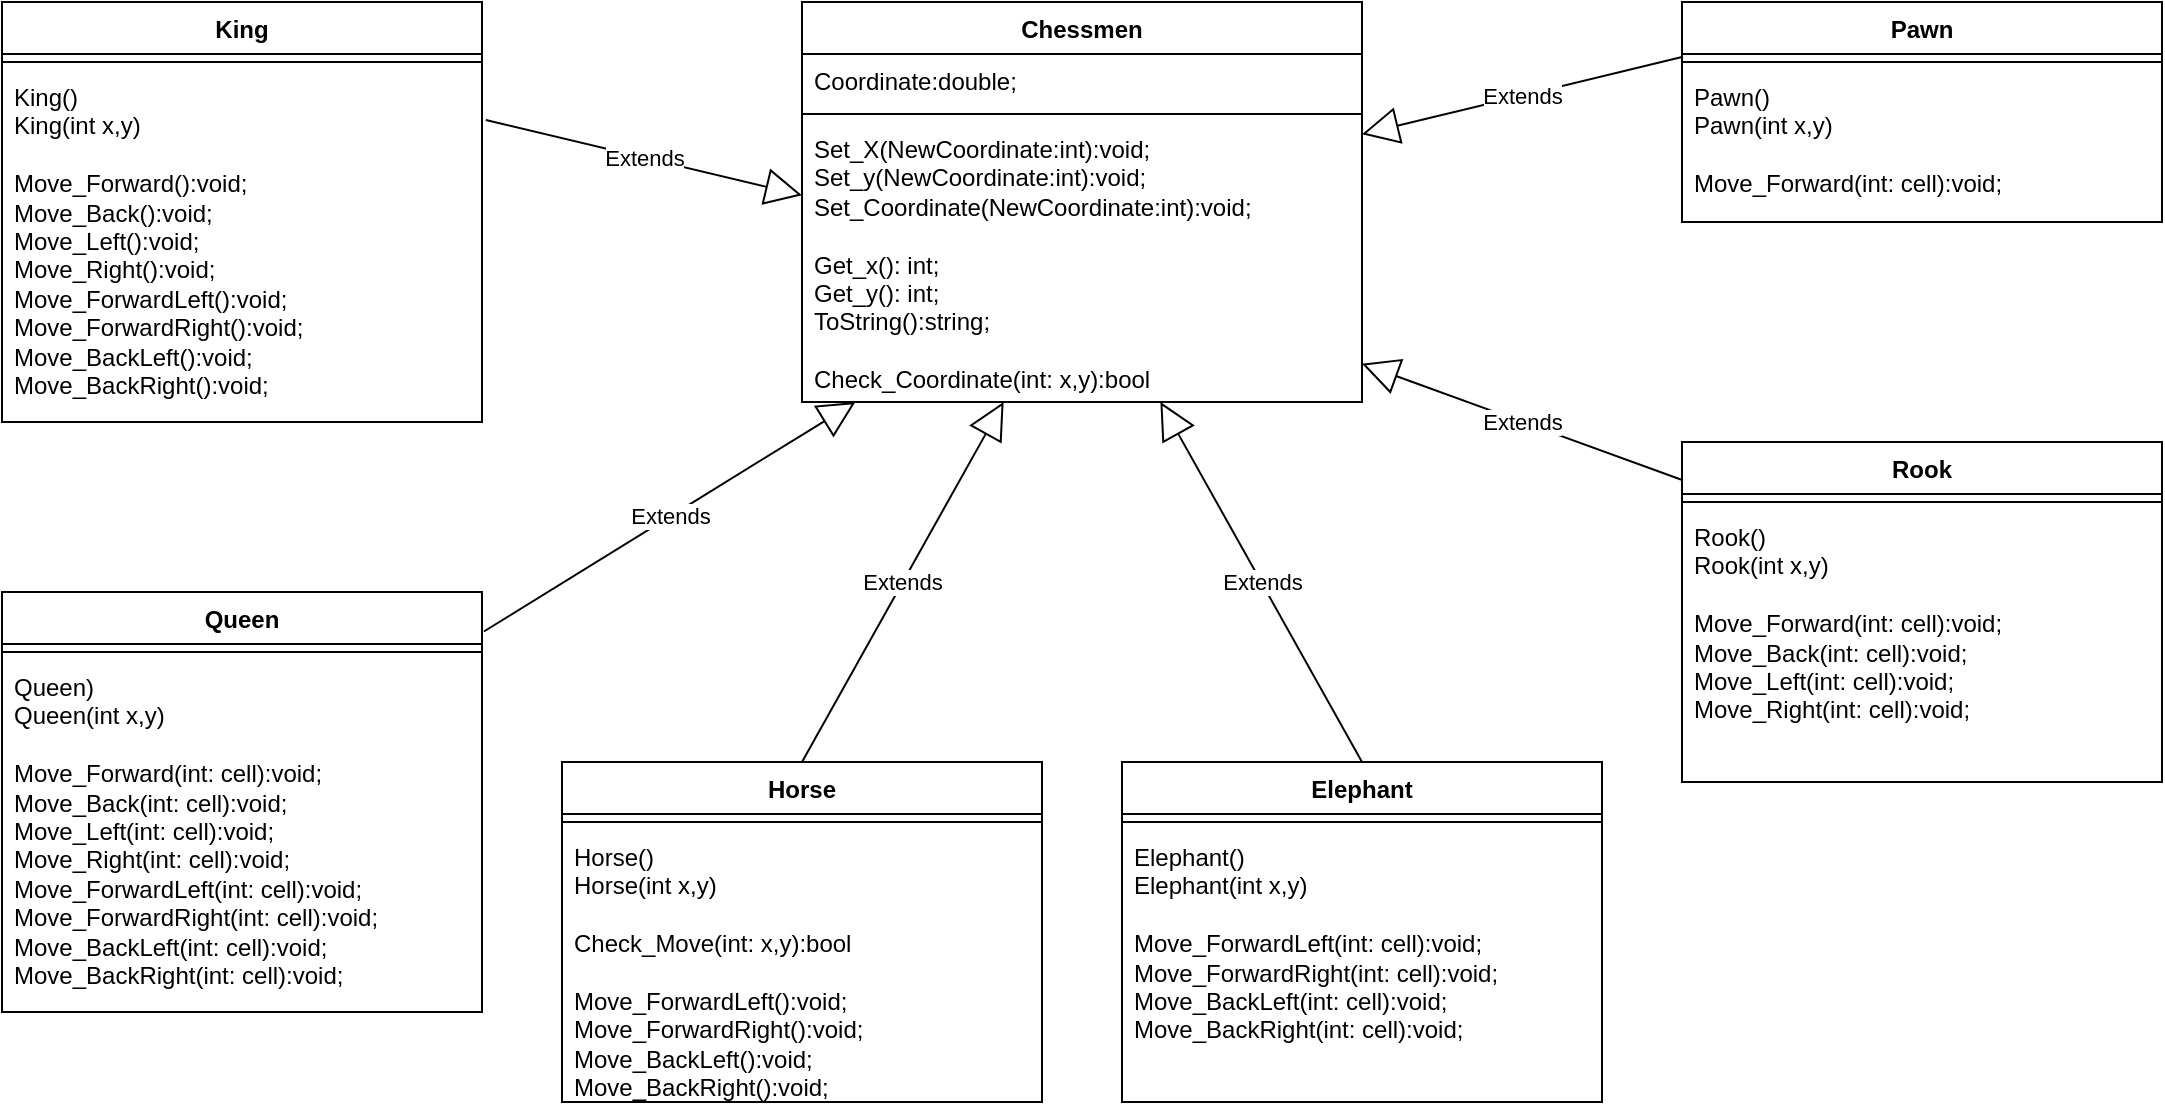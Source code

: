 <mxfile version="22.0.8" type="device">
  <diagram name="Страница — 1" id="WVSbEB8i4Y_fLz9Zii90">
    <mxGraphModel dx="2664" dy="938" grid="1" gridSize="10" guides="1" tooltips="1" connect="1" arrows="1" fold="1" page="1" pageScale="1" pageWidth="827" pageHeight="1169" math="0" shadow="0">
      <root>
        <mxCell id="0" />
        <mxCell id="1" parent="0" />
        <mxCell id="m9KkEGgkToxv_s98KBBh-5" value="Chessmen" style="swimlane;fontStyle=1;align=center;verticalAlign=top;childLayout=stackLayout;horizontal=1;startSize=26;horizontalStack=0;resizeParent=1;resizeParentMax=0;resizeLast=0;collapsible=1;marginBottom=0;whiteSpace=wrap;html=1;" vertex="1" parent="1">
          <mxGeometry x="160" y="290" width="280" height="200" as="geometry" />
        </mxCell>
        <mxCell id="m9KkEGgkToxv_s98KBBh-6" value="Coordinate:double;" style="text;strokeColor=none;fillColor=none;align=left;verticalAlign=top;spacingLeft=4;spacingRight=4;overflow=hidden;rotatable=0;points=[[0,0.5],[1,0.5]];portConstraint=eastwest;whiteSpace=wrap;html=1;" vertex="1" parent="m9KkEGgkToxv_s98KBBh-5">
          <mxGeometry y="26" width="280" height="26" as="geometry" />
        </mxCell>
        <mxCell id="m9KkEGgkToxv_s98KBBh-7" value="" style="line;strokeWidth=1;fillColor=none;align=left;verticalAlign=middle;spacingTop=-1;spacingLeft=3;spacingRight=3;rotatable=0;labelPosition=right;points=[];portConstraint=eastwest;strokeColor=inherit;" vertex="1" parent="m9KkEGgkToxv_s98KBBh-5">
          <mxGeometry y="52" width="280" height="8" as="geometry" />
        </mxCell>
        <mxCell id="m9KkEGgkToxv_s98KBBh-8" value="Set_X(NewCoordinate:int):void;&lt;br&gt;Set_y(NewCoordinate:int):void;&lt;br&gt;Set_Coordinate(NewCoordinate:int):void;&lt;br&gt;&lt;br&gt;Get_x(): int;&lt;br&gt;Get_y(): int;&amp;nbsp;&lt;br&gt;ToString():string;&lt;br&gt;&lt;br&gt;Check_Coordinate(int: x,y):bool" style="text;strokeColor=none;fillColor=none;align=left;verticalAlign=top;spacingLeft=4;spacingRight=4;overflow=hidden;rotatable=0;points=[[0,0.5],[1,0.5]];portConstraint=eastwest;whiteSpace=wrap;html=1;" vertex="1" parent="m9KkEGgkToxv_s98KBBh-5">
          <mxGeometry y="60" width="280" height="140" as="geometry" />
        </mxCell>
        <mxCell id="m9KkEGgkToxv_s98KBBh-12" value="Extends" style="endArrow=block;endSize=16;endFill=0;html=1;rounded=0;exitX=0;exitY=0.25;exitDx=0;exitDy=0;" edge="1" parent="1" source="m9KkEGgkToxv_s98KBBh-13" target="m9KkEGgkToxv_s98KBBh-5">
          <mxGeometry width="160" relative="1" as="geometry">
            <mxPoint x="490" y="350" as="sourcePoint" />
            <mxPoint x="600" y="370" as="targetPoint" />
          </mxGeometry>
        </mxCell>
        <mxCell id="m9KkEGgkToxv_s98KBBh-13" value="Pawn" style="swimlane;fontStyle=1;align=center;verticalAlign=top;childLayout=stackLayout;horizontal=1;startSize=26;horizontalStack=0;resizeParent=1;resizeParentMax=0;resizeLast=0;collapsible=1;marginBottom=0;whiteSpace=wrap;html=1;" vertex="1" parent="1">
          <mxGeometry x="600" y="290" width="240" height="110" as="geometry" />
        </mxCell>
        <mxCell id="m9KkEGgkToxv_s98KBBh-15" value="" style="line;strokeWidth=1;fillColor=none;align=left;verticalAlign=middle;spacingTop=-1;spacingLeft=3;spacingRight=3;rotatable=0;labelPosition=right;points=[];portConstraint=eastwest;strokeColor=inherit;" vertex="1" parent="m9KkEGgkToxv_s98KBBh-13">
          <mxGeometry y="26" width="240" height="8" as="geometry" />
        </mxCell>
        <mxCell id="m9KkEGgkToxv_s98KBBh-16" value="Pawn()&lt;br&gt;Pawn(int x,y)&lt;br&gt;&lt;br&gt;Move_Forward(int: cell):void;" style="text;strokeColor=none;fillColor=none;align=left;verticalAlign=top;spacingLeft=4;spacingRight=4;overflow=hidden;rotatable=0;points=[[0,0.5],[1,0.5]];portConstraint=eastwest;whiteSpace=wrap;html=1;" vertex="1" parent="m9KkEGgkToxv_s98KBBh-13">
          <mxGeometry y="34" width="240" height="76" as="geometry" />
        </mxCell>
        <mxCell id="m9KkEGgkToxv_s98KBBh-21" value="Rook" style="swimlane;fontStyle=1;align=center;verticalAlign=top;childLayout=stackLayout;horizontal=1;startSize=26;horizontalStack=0;resizeParent=1;resizeParentMax=0;resizeLast=0;collapsible=1;marginBottom=0;whiteSpace=wrap;html=1;" vertex="1" parent="1">
          <mxGeometry x="600" y="510" width="240" height="170" as="geometry" />
        </mxCell>
        <mxCell id="m9KkEGgkToxv_s98KBBh-22" value="" style="line;strokeWidth=1;fillColor=none;align=left;verticalAlign=middle;spacingTop=-1;spacingLeft=3;spacingRight=3;rotatable=0;labelPosition=right;points=[];portConstraint=eastwest;strokeColor=inherit;" vertex="1" parent="m9KkEGgkToxv_s98KBBh-21">
          <mxGeometry y="26" width="240" height="8" as="geometry" />
        </mxCell>
        <mxCell id="m9KkEGgkToxv_s98KBBh-23" value="Rook()&lt;br&gt;Rook(int x,y)&lt;br&gt;&lt;br&gt;Move_Forward(int: cell):void;&lt;br&gt;Move_Back(int: cell):void;&lt;br&gt;Move_Left(int: cell):void;&lt;br&gt;Move_Right(int: cell):void;" style="text;strokeColor=none;fillColor=none;align=left;verticalAlign=top;spacingLeft=4;spacingRight=4;overflow=hidden;rotatable=0;points=[[0,0.5],[1,0.5]];portConstraint=eastwest;whiteSpace=wrap;html=1;" vertex="1" parent="m9KkEGgkToxv_s98KBBh-21">
          <mxGeometry y="34" width="240" height="136" as="geometry" />
        </mxCell>
        <mxCell id="m9KkEGgkToxv_s98KBBh-24" value="Extends" style="endArrow=block;endSize=16;endFill=0;html=1;rounded=0;exitX=-0.001;exitY=0.111;exitDx=0;exitDy=0;exitPerimeter=0;" edge="1" parent="1" source="m9KkEGgkToxv_s98KBBh-21" target="m9KkEGgkToxv_s98KBBh-8">
          <mxGeometry width="160" relative="1" as="geometry">
            <mxPoint x="280" y="584.66" as="sourcePoint" />
            <mxPoint x="460" y="630" as="targetPoint" />
          </mxGeometry>
        </mxCell>
        <mxCell id="m9KkEGgkToxv_s98KBBh-25" value="Elephant" style="swimlane;fontStyle=1;align=center;verticalAlign=top;childLayout=stackLayout;horizontal=1;startSize=26;horizontalStack=0;resizeParent=1;resizeParentMax=0;resizeLast=0;collapsible=1;marginBottom=0;whiteSpace=wrap;html=1;" vertex="1" parent="1">
          <mxGeometry x="320" y="670" width="240" height="170" as="geometry" />
        </mxCell>
        <mxCell id="m9KkEGgkToxv_s98KBBh-26" value="" style="line;strokeWidth=1;fillColor=none;align=left;verticalAlign=middle;spacingTop=-1;spacingLeft=3;spacingRight=3;rotatable=0;labelPosition=right;points=[];portConstraint=eastwest;strokeColor=inherit;" vertex="1" parent="m9KkEGgkToxv_s98KBBh-25">
          <mxGeometry y="26" width="240" height="8" as="geometry" />
        </mxCell>
        <mxCell id="m9KkEGgkToxv_s98KBBh-27" value="Elephant()&lt;br&gt;Elephant(int x,y)&lt;br&gt;&lt;br&gt;Move_ForwardLeft(int: cell):void;&lt;br&gt;Move_ForwardRight(int: cell):void;&lt;br&gt;Move_BackLeft(int: cell):void;&lt;br&gt;Move_BackRight(int: cell):void;" style="text;strokeColor=none;fillColor=none;align=left;verticalAlign=top;spacingLeft=4;spacingRight=4;overflow=hidden;rotatable=0;points=[[0,0.5],[1,0.5]];portConstraint=eastwest;whiteSpace=wrap;html=1;" vertex="1" parent="m9KkEGgkToxv_s98KBBh-25">
          <mxGeometry y="34" width="240" height="136" as="geometry" />
        </mxCell>
        <mxCell id="m9KkEGgkToxv_s98KBBh-28" value="Extends" style="endArrow=block;endSize=16;endFill=0;html=1;rounded=0;exitX=0.5;exitY=0;exitDx=0;exitDy=0;" edge="1" parent="1" source="m9KkEGgkToxv_s98KBBh-25" target="m9KkEGgkToxv_s98KBBh-8">
          <mxGeometry width="160" relative="1" as="geometry">
            <mxPoint x="510" y="599" as="sourcePoint" />
            <mxPoint x="350" y="550" as="targetPoint" />
          </mxGeometry>
        </mxCell>
        <mxCell id="m9KkEGgkToxv_s98KBBh-29" value="Horse" style="swimlane;fontStyle=1;align=center;verticalAlign=top;childLayout=stackLayout;horizontal=1;startSize=26;horizontalStack=0;resizeParent=1;resizeParentMax=0;resizeLast=0;collapsible=1;marginBottom=0;whiteSpace=wrap;html=1;" vertex="1" parent="1">
          <mxGeometry x="40" y="670" width="240" height="170" as="geometry" />
        </mxCell>
        <mxCell id="m9KkEGgkToxv_s98KBBh-30" value="" style="line;strokeWidth=1;fillColor=none;align=left;verticalAlign=middle;spacingTop=-1;spacingLeft=3;spacingRight=3;rotatable=0;labelPosition=right;points=[];portConstraint=eastwest;strokeColor=inherit;" vertex="1" parent="m9KkEGgkToxv_s98KBBh-29">
          <mxGeometry y="26" width="240" height="8" as="geometry" />
        </mxCell>
        <mxCell id="m9KkEGgkToxv_s98KBBh-31" value="Horse()&lt;br&gt;Horse(int x,y)&lt;br&gt;&lt;br&gt;Check_Move(int: x,y):bool&lt;br&gt;&lt;br&gt;Move_ForwardLeft():void;&lt;br&gt;Move_ForwardRight():void;&lt;br&gt;Move_BackLeft():void;&lt;br&gt;Move_BackRight():void;" style="text;strokeColor=none;fillColor=none;align=left;verticalAlign=top;spacingLeft=4;spacingRight=4;overflow=hidden;rotatable=0;points=[[0,0.5],[1,0.5]];portConstraint=eastwest;whiteSpace=wrap;html=1;" vertex="1" parent="m9KkEGgkToxv_s98KBBh-29">
          <mxGeometry y="34" width="240" height="136" as="geometry" />
        </mxCell>
        <mxCell id="m9KkEGgkToxv_s98KBBh-32" value="Extends" style="endArrow=block;endSize=16;endFill=0;html=1;rounded=0;exitX=0.5;exitY=0;exitDx=0;exitDy=0;" edge="1" parent="1" source="m9KkEGgkToxv_s98KBBh-29" target="m9KkEGgkToxv_s98KBBh-8">
          <mxGeometry width="160" relative="1" as="geometry">
            <mxPoint x="309" y="698" as="sourcePoint" />
            <mxPoint x="210" y="550" as="targetPoint" />
          </mxGeometry>
        </mxCell>
        <mxCell id="m9KkEGgkToxv_s98KBBh-33" value="King" style="swimlane;fontStyle=1;align=center;verticalAlign=top;childLayout=stackLayout;horizontal=1;startSize=26;horizontalStack=0;resizeParent=1;resizeParentMax=0;resizeLast=0;collapsible=1;marginBottom=0;whiteSpace=wrap;html=1;" vertex="1" parent="1">
          <mxGeometry x="-240" y="290" width="240" height="210" as="geometry" />
        </mxCell>
        <mxCell id="m9KkEGgkToxv_s98KBBh-34" value="" style="line;strokeWidth=1;fillColor=none;align=left;verticalAlign=middle;spacingTop=-1;spacingLeft=3;spacingRight=3;rotatable=0;labelPosition=right;points=[];portConstraint=eastwest;strokeColor=inherit;" vertex="1" parent="m9KkEGgkToxv_s98KBBh-33">
          <mxGeometry y="26" width="240" height="8" as="geometry" />
        </mxCell>
        <mxCell id="m9KkEGgkToxv_s98KBBh-35" value="King()&lt;br&gt;King(int x,y)&lt;br&gt;&lt;br&gt;Move_Forward():void;&lt;br style=&quot;border-color: var(--border-color);&quot;&gt;Move_Back():void;&lt;br style=&quot;border-color: var(--border-color);&quot;&gt;Move_Left():void;&lt;br style=&quot;border-color: var(--border-color);&quot;&gt;Move_Right():void;&lt;br&gt;Move_ForwardLeft():void;&lt;br style=&quot;border-color: var(--border-color);&quot;&gt;Move_ForwardRight():void;&lt;br style=&quot;border-color: var(--border-color);&quot;&gt;Move_BackLeft():void;&lt;br style=&quot;border-color: var(--border-color);&quot;&gt;Move_BackRight():void;" style="text;strokeColor=none;fillColor=none;align=left;verticalAlign=top;spacingLeft=4;spacingRight=4;overflow=hidden;rotatable=0;points=[[0,0.5],[1,0.5]];portConstraint=eastwest;whiteSpace=wrap;html=1;" vertex="1" parent="m9KkEGgkToxv_s98KBBh-33">
          <mxGeometry y="34" width="240" height="176" as="geometry" />
        </mxCell>
        <mxCell id="m9KkEGgkToxv_s98KBBh-36" value="Queen" style="swimlane;fontStyle=1;align=center;verticalAlign=top;childLayout=stackLayout;horizontal=1;startSize=26;horizontalStack=0;resizeParent=1;resizeParentMax=0;resizeLast=0;collapsible=1;marginBottom=0;whiteSpace=wrap;html=1;" vertex="1" parent="1">
          <mxGeometry x="-240" y="585" width="240" height="210" as="geometry" />
        </mxCell>
        <mxCell id="m9KkEGgkToxv_s98KBBh-37" value="" style="line;strokeWidth=1;fillColor=none;align=left;verticalAlign=middle;spacingTop=-1;spacingLeft=3;spacingRight=3;rotatable=0;labelPosition=right;points=[];portConstraint=eastwest;strokeColor=inherit;" vertex="1" parent="m9KkEGgkToxv_s98KBBh-36">
          <mxGeometry y="26" width="240" height="8" as="geometry" />
        </mxCell>
        <mxCell id="m9KkEGgkToxv_s98KBBh-38" value="Queen)&lt;br&gt;Queen(int x,y)&lt;br&gt;&lt;br&gt;Move_Forward(int: cell):void;&lt;br&gt;Move_Back(int: cell):void;&lt;br&gt;Move_Left(int: cell):void;&lt;br&gt;Move_Right(int: cell):void;&lt;br&gt;Move_ForwardLeft(int: cell):void;&lt;br style=&quot;border-color: var(--border-color);&quot;&gt;Move_ForwardRight(int: cell):void;&lt;br style=&quot;border-color: var(--border-color);&quot;&gt;Move_BackLeft(int: cell):void;&lt;br style=&quot;border-color: var(--border-color);&quot;&gt;Move_BackRight(int: cell):void;" style="text;strokeColor=none;fillColor=none;align=left;verticalAlign=top;spacingLeft=4;spacingRight=4;overflow=hidden;rotatable=0;points=[[0,0.5],[1,0.5]];portConstraint=eastwest;whiteSpace=wrap;html=1;" vertex="1" parent="m9KkEGgkToxv_s98KBBh-36">
          <mxGeometry y="34" width="240" height="176" as="geometry" />
        </mxCell>
        <mxCell id="m9KkEGgkToxv_s98KBBh-39" value="Extends" style="endArrow=block;endSize=16;endFill=0;html=1;rounded=0;exitX=1.008;exitY=0.142;exitDx=0;exitDy=0;exitPerimeter=0;" edge="1" parent="1" source="m9KkEGgkToxv_s98KBBh-35" target="m9KkEGgkToxv_s98KBBh-8">
          <mxGeometry width="160" relative="1" as="geometry">
            <mxPoint x="70" y="420" as="sourcePoint" />
            <mxPoint x="-10" y="482" as="targetPoint" />
          </mxGeometry>
        </mxCell>
        <mxCell id="m9KkEGgkToxv_s98KBBh-40" value="Extends" style="endArrow=block;endSize=16;endFill=0;html=1;rounded=0;exitX=1.004;exitY=0.094;exitDx=0;exitDy=0;exitPerimeter=0;" edge="1" parent="1" source="m9KkEGgkToxv_s98KBBh-36" target="m9KkEGgkToxv_s98KBBh-8">
          <mxGeometry width="160" relative="1" as="geometry">
            <mxPoint x="170" y="550" as="sourcePoint" />
            <mxPoint x="10" y="500" as="targetPoint" />
          </mxGeometry>
        </mxCell>
      </root>
    </mxGraphModel>
  </diagram>
</mxfile>
